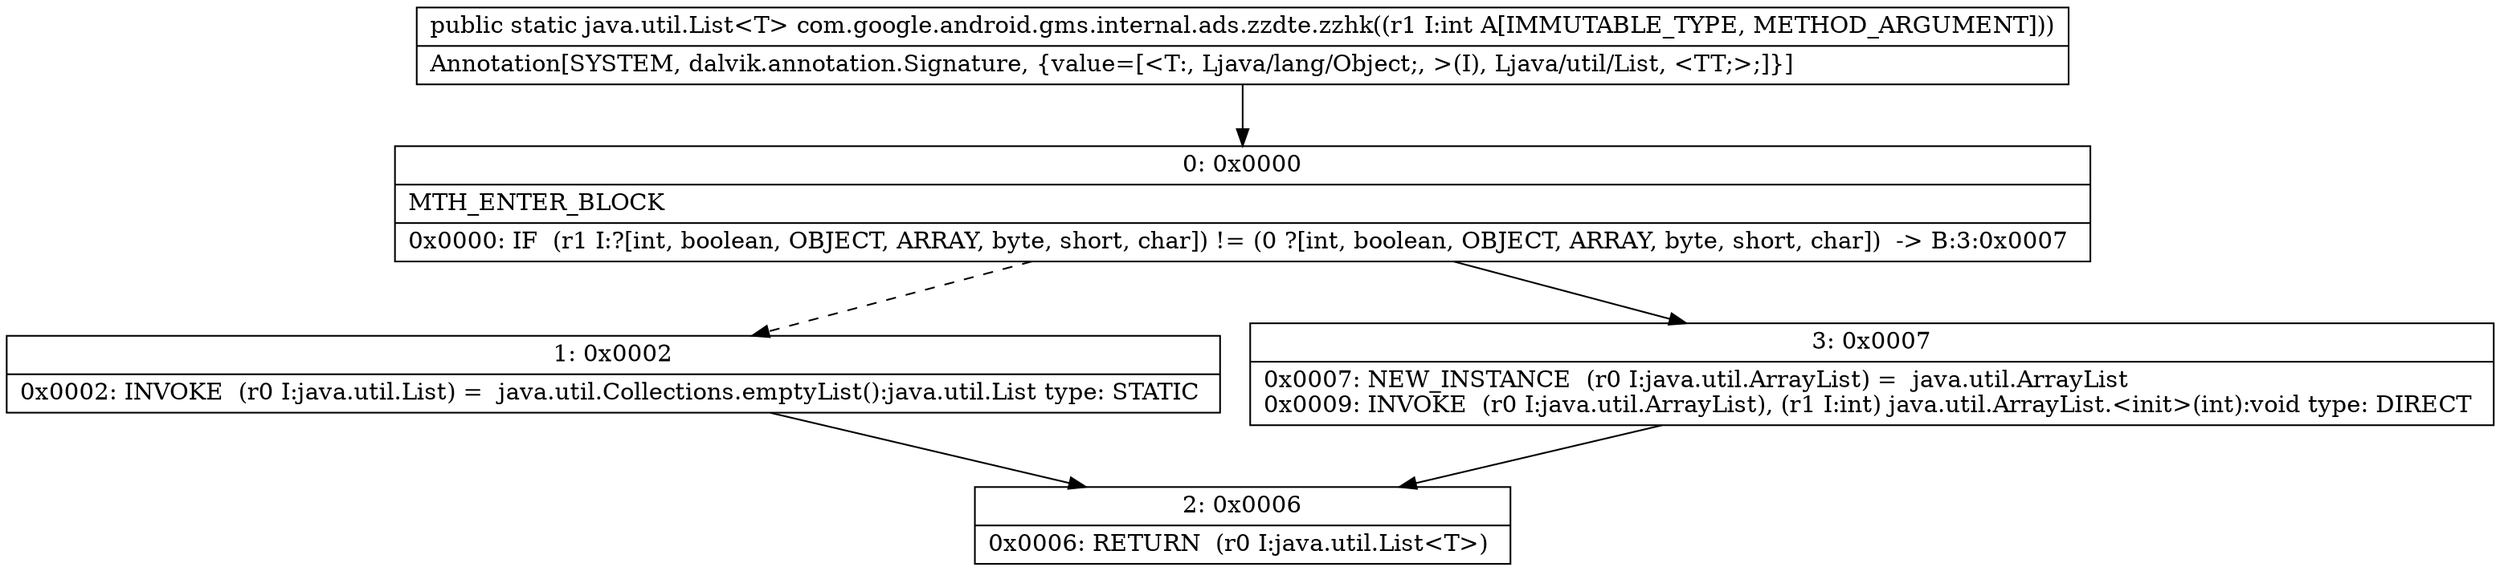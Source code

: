 digraph "CFG forcom.google.android.gms.internal.ads.zzdte.zzhk(I)Ljava\/util\/List;" {
Node_0 [shape=record,label="{0\:\ 0x0000|MTH_ENTER_BLOCK\l|0x0000: IF  (r1 I:?[int, boolean, OBJECT, ARRAY, byte, short, char]) != (0 ?[int, boolean, OBJECT, ARRAY, byte, short, char])  \-\> B:3:0x0007 \l}"];
Node_1 [shape=record,label="{1\:\ 0x0002|0x0002: INVOKE  (r0 I:java.util.List) =  java.util.Collections.emptyList():java.util.List type: STATIC \l}"];
Node_2 [shape=record,label="{2\:\ 0x0006|0x0006: RETURN  (r0 I:java.util.List\<T\>) \l}"];
Node_3 [shape=record,label="{3\:\ 0x0007|0x0007: NEW_INSTANCE  (r0 I:java.util.ArrayList) =  java.util.ArrayList \l0x0009: INVOKE  (r0 I:java.util.ArrayList), (r1 I:int) java.util.ArrayList.\<init\>(int):void type: DIRECT \l}"];
MethodNode[shape=record,label="{public static java.util.List\<T\> com.google.android.gms.internal.ads.zzdte.zzhk((r1 I:int A[IMMUTABLE_TYPE, METHOD_ARGUMENT]))  | Annotation[SYSTEM, dalvik.annotation.Signature, \{value=[\<T:, Ljava\/lang\/Object;, \>(I), Ljava\/util\/List, \<TT;\>;]\}]\l}"];
MethodNode -> Node_0;
Node_0 -> Node_1[style=dashed];
Node_0 -> Node_3;
Node_1 -> Node_2;
Node_3 -> Node_2;
}

